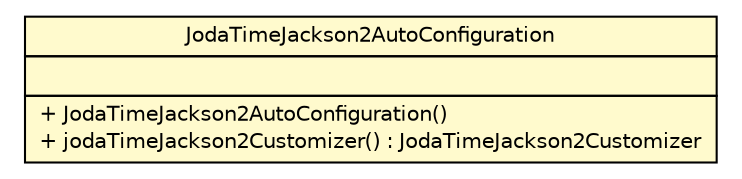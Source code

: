 #!/usr/local/bin/dot
#
# Class diagram 
# Generated by UMLGraph version R5_6-24-gf6e263 (http://www.umlgraph.org/)
#

digraph G {
	edge [fontname="Helvetica",fontsize=10,labelfontname="Helvetica",labelfontsize=10];
	node [fontname="Helvetica",fontsize=10,shape=plaintext];
	nodesep=0.25;
	ranksep=0.5;
	// top.infra.jackson2.JodaTimeJackson2AutoConfiguration
	c2178 [label=<<table title="top.infra.jackson2.JodaTimeJackson2AutoConfiguration" border="0" cellborder="1" cellspacing="0" cellpadding="2" port="p" bgcolor="lemonChiffon" href="./JodaTimeJackson2AutoConfiguration.html">
		<tr><td><table border="0" cellspacing="0" cellpadding="1">
<tr><td align="center" balign="center"> JodaTimeJackson2AutoConfiguration </td></tr>
		</table></td></tr>
		<tr><td><table border="0" cellspacing="0" cellpadding="1">
<tr><td align="left" balign="left">  </td></tr>
		</table></td></tr>
		<tr><td><table border="0" cellspacing="0" cellpadding="1">
<tr><td align="left" balign="left"> + JodaTimeJackson2AutoConfiguration() </td></tr>
<tr><td align="left" balign="left"> + jodaTimeJackson2Customizer() : JodaTimeJackson2Customizer </td></tr>
		</table></td></tr>
		</table>>, URL="./JodaTimeJackson2AutoConfiguration.html", fontname="Helvetica", fontcolor="black", fontsize=10.0];
}

